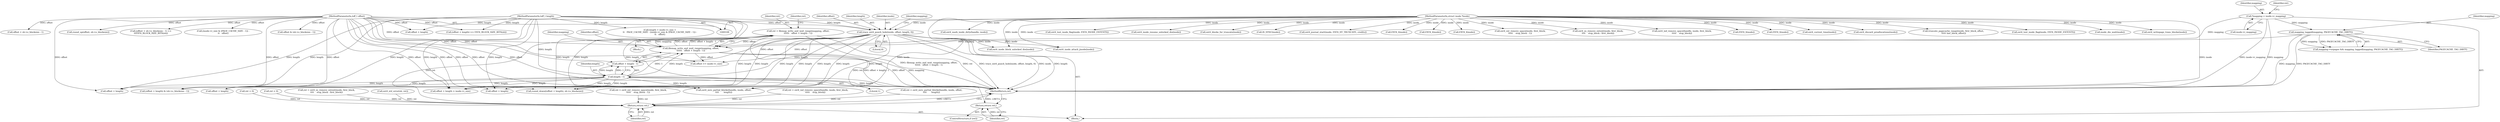 digraph "0_linux_ea3d7209ca01da209cda6f0dea8be9cc4b7a933b_6@integer" {
"1000158" [label="(Call,ret = filemap_write_and_wait_range(mapping, offset,\n\t\t\t\t\t\t   offset + length - 1))"];
"1000160" [label="(Call,filemap_write_and_wait_range(mapping, offset,\n\t\t\t\t\t\t   offset + length - 1))"];
"1000122" [label="(Call,*mapping = inode->i_mapping)"];
"1000154" [label="(Call,mapping_tagged(mapping, PAGECACHE_TAG_DIRTY))"];
"1000110" [label="(MethodParameterIn,loff_t offset)"];
"1000144" [label="(Call,trace_ext4_punch_hole(inode, offset, length, 0))"];
"1000109" [label="(MethodParameterIn,struct inode *inode)"];
"1000111" [label="(MethodParameterIn,loff_t length)"];
"1000165" [label="(Call,length - 1)"];
"1000170" [label="(Return,return ret;)"];
"1000428" [label="(Return,return ret;)"];
"1000381" [label="(Call,ext4_ind_remove_space(handle, inode, first_block,\n\t\t\t\t\t    stop_block))"];
"1000157" [label="(Block,)"];
"1000154" [label="(Call,mapping_tagged(mapping, PAGECACHE_TAG_DIRTY))"];
"1000259" [label="(Call,offset + length)"];
"1000362" [label="(Call,EXT4_I(inode))"];
"1000162" [label="(Identifier,offset)"];
"1000110" [label="(MethodParameterIn,loff_t offset)"];
"1000330" [label="(Call,offset + length)"];
"1000156" [label="(Identifier,PAGECACHE_TAG_DIRTY)"];
"1000417" [label="(Call,EXT4_I(inode))"];
"1000123" [label="(Identifier,mapping)"];
"1000163" [label="(Call,offset + length - 1)"];
"1000168" [label="(ControlStructure,if (ret))"];
"1000155" [label="(Identifier,mapping)"];
"1000186" [label="(Call,offset + length)"];
"1000405" [label="(Call,ext4_current_time(inode))"];
"1000348" [label="(Call,ret = ext4_es_remove_extent(inode, first_block,\n\t\t\t\t    stop_block - first_block))"];
"1000170" [label="(Return,return ret;)"];
"1000161" [label="(Identifier,mapping)"];
"1000346" [label="(Call,ext4_discard_preallocations(inode))"];
"1000301" [label="(Call,ext4_std_error(sb, ret))"];
"1000270" [label="(Call,truncate_pagecache_range(inode, first_block_offset,\n \t\t\t\t\t last_block_offset))"];
"1000258" [label="(Call,round_down((offset + length), sb->s_blocksize))"];
"1000150" [label="(Call,mapping->nrpages && mapping_tagged(mapping, PAGECACHE_TAG_DIRTY))"];
"1000317" [label="(Call,(offset + sb->s_blocksize - 1) >>\n\t\tEXT4_BLOCK_SIZE_BITS(sb))"];
"1000219" [label="(Call,(offset + length) & (sb->s_blocksize - 1))"];
"1000147" [label="(Identifier,length)"];
"1000160" [label="(Call,filemap_write_and_wait_range(mapping, offset,\n\t\t\t\t\t\t   offset + length - 1))"];
"1000169" [label="(Identifier,ret)"];
"1000111" [label="(MethodParameterIn,loff_t length)"];
"1000370" [label="(Call,ret = ext4_ext_remove_space(inode, first_block,\n\t\t\t\t\t    stop_block - 1))"];
"1000275" [label="(Call,ext4_test_inode_flag(inode, EXT4_INODE_EXTENTS))"];
"1000240" [label="(Call,inode_dio_wait(inode))"];
"1000165" [label="(Call,length - 1)"];
"1000112" [label="(Block,)"];
"1000185" [label="(Call,offset + length > inode->i_size)"];
"1000280" [label="(Call,ext4_writepage_trans_blocks(inode))"];
"1000133" [label="(Identifier,ret)"];
"1000145" [label="(Identifier,inode)"];
"1000407" [label="(Call,ext4_mark_inode_dirty(handle, inode))"];
"1000220" [label="(Call,offset + length)"];
"1000367" [label="(Call,ext4_test_inode_flag(inode, EXT4_INODE_EXTENTS))"];
"1000122" [label="(Call,*mapping = inode->i_mapping)"];
"1000193" [label="(Call,length = inode->i_size +\n\t\t   PAGE_CACHE_SIZE - (inode->i_size & (PAGE_CACHE_SIZE - 1)) -\n\t\t   offset)"];
"1000429" [label="(Identifier,ret)"];
"1000152" [label="(Identifier,mapping)"];
"1000379" [label="(Call,ret = ext4_ind_remove_space(handle, inode, first_block,\n\t\t\t\t\t    stop_block))"];
"1000305" [label="(Call,ret = ext4_zero_partial_blocks(handle, inode, offset,\n\t\t\t\t       length))"];
"1000238" [label="(Call,ext4_inode_block_unlocked_dio(inode))"];
"1000178" [label="(Call,offset >= inode->i_size)"];
"1000201" [label="(Call,(inode->i_size & (PAGE_CACHE_SIZE - 1)) -\n\t\t   offset)"];
"1000158" [label="(Call,ret = filemap_write_and_wait_range(mapping, offset,\n\t\t\t\t\t\t   offset + length - 1))"];
"1000329" [label="(Call,(offset + length) >> EXT4_BLOCK_SIZE_BITS(sb))"];
"1000231" [label="(Call,ext4_inode_attach_jinode(inode))"];
"1000212" [label="(Call,offset & (sb->s_blocksize - 1))"];
"1000318" [label="(Call,offset + sb->s_blocksize - 1)"];
"1000167" [label="(Literal,1)"];
"1000132" [label="(Call,ret = 0)"];
"1000420" [label="(Call,ext4_inode_resume_unlocked_dio(inode))"];
"1000307" [label="(Call,ext4_zero_partial_blocks(handle, inode, offset,\n\t\t\t\t       length))"];
"1000430" [label="(MethodReturn,int)"];
"1000285" [label="(Call,ext4_blocks_for_truncate(inode))"];
"1000148" [label="(Literal,0)"];
"1000393" [label="(Call,IS_SYNC(inode))"];
"1000234" [label="(Call,ret < 0)"];
"1000289" [label="(Call,ext4_journal_start(inode, EXT4_HT_TRUNCATE, credits))"];
"1000146" [label="(Identifier,offset)"];
"1000171" [label="(Identifier,ret)"];
"1000159" [label="(Identifier,ret)"];
"1000250" [label="(Call,round_up(offset, sb->s_blocksize))"];
"1000245" [label="(Call,EXT4_I(inode))"];
"1000343" [label="(Call,EXT4_I(inode))"];
"1000389" [label="(Call,EXT4_I(inode))"];
"1000166" [label="(Identifier,length)"];
"1000109" [label="(MethodParameterIn,struct inode *inode)"];
"1000428" [label="(Return,return ret;)"];
"1000124" [label="(Call,inode->i_mapping)"];
"1000372" [label="(Call,ext4_ext_remove_space(inode, first_block,\n\t\t\t\t\t    stop_block - 1))"];
"1000350" [label="(Call,ext4_es_remove_extent(inode, first_block,\n\t\t\t\t    stop_block - first_block))"];
"1000144" [label="(Call,trace_ext4_punch_hole(inode, offset, length, 0))"];
"1000158" -> "1000157"  [label="AST: "];
"1000158" -> "1000160"  [label="CFG: "];
"1000159" -> "1000158"  [label="AST: "];
"1000160" -> "1000158"  [label="AST: "];
"1000169" -> "1000158"  [label="CFG: "];
"1000158" -> "1000430"  [label="DDG: ret"];
"1000158" -> "1000430"  [label="DDG: filemap_write_and_wait_range(mapping, offset,\n\t\t\t\t\t\t   offset + length - 1)"];
"1000160" -> "1000158"  [label="DDG: mapping"];
"1000160" -> "1000158"  [label="DDG: offset"];
"1000160" -> "1000158"  [label="DDG: offset + length - 1"];
"1000158" -> "1000170"  [label="DDG: ret"];
"1000158" -> "1000428"  [label="DDG: ret"];
"1000160" -> "1000163"  [label="CFG: "];
"1000161" -> "1000160"  [label="AST: "];
"1000162" -> "1000160"  [label="AST: "];
"1000163" -> "1000160"  [label="AST: "];
"1000160" -> "1000430"  [label="DDG: offset + length - 1"];
"1000160" -> "1000430"  [label="DDG: offset"];
"1000160" -> "1000430"  [label="DDG: mapping"];
"1000122" -> "1000160"  [label="DDG: mapping"];
"1000154" -> "1000160"  [label="DDG: mapping"];
"1000110" -> "1000160"  [label="DDG: offset"];
"1000144" -> "1000160"  [label="DDG: offset"];
"1000165" -> "1000160"  [label="DDG: length"];
"1000165" -> "1000160"  [label="DDG: 1"];
"1000160" -> "1000178"  [label="DDG: offset"];
"1000122" -> "1000112"  [label="AST: "];
"1000122" -> "1000124"  [label="CFG: "];
"1000123" -> "1000122"  [label="AST: "];
"1000124" -> "1000122"  [label="AST: "];
"1000133" -> "1000122"  [label="CFG: "];
"1000122" -> "1000430"  [label="DDG: mapping"];
"1000122" -> "1000430"  [label="DDG: inode->i_mapping"];
"1000122" -> "1000154"  [label="DDG: mapping"];
"1000154" -> "1000150"  [label="AST: "];
"1000154" -> "1000156"  [label="CFG: "];
"1000155" -> "1000154"  [label="AST: "];
"1000156" -> "1000154"  [label="AST: "];
"1000150" -> "1000154"  [label="CFG: "];
"1000154" -> "1000430"  [label="DDG: mapping"];
"1000154" -> "1000430"  [label="DDG: PAGECACHE_TAG_DIRTY"];
"1000154" -> "1000150"  [label="DDG: mapping"];
"1000154" -> "1000150"  [label="DDG: PAGECACHE_TAG_DIRTY"];
"1000110" -> "1000108"  [label="AST: "];
"1000110" -> "1000430"  [label="DDG: offset"];
"1000110" -> "1000144"  [label="DDG: offset"];
"1000110" -> "1000163"  [label="DDG: offset"];
"1000110" -> "1000178"  [label="DDG: offset"];
"1000110" -> "1000185"  [label="DDG: offset"];
"1000110" -> "1000186"  [label="DDG: offset"];
"1000110" -> "1000201"  [label="DDG: offset"];
"1000110" -> "1000212"  [label="DDG: offset"];
"1000110" -> "1000219"  [label="DDG: offset"];
"1000110" -> "1000220"  [label="DDG: offset"];
"1000110" -> "1000250"  [label="DDG: offset"];
"1000110" -> "1000258"  [label="DDG: offset"];
"1000110" -> "1000259"  [label="DDG: offset"];
"1000110" -> "1000307"  [label="DDG: offset"];
"1000110" -> "1000317"  [label="DDG: offset"];
"1000110" -> "1000318"  [label="DDG: offset"];
"1000110" -> "1000329"  [label="DDG: offset"];
"1000110" -> "1000330"  [label="DDG: offset"];
"1000144" -> "1000112"  [label="AST: "];
"1000144" -> "1000148"  [label="CFG: "];
"1000145" -> "1000144"  [label="AST: "];
"1000146" -> "1000144"  [label="AST: "];
"1000147" -> "1000144"  [label="AST: "];
"1000148" -> "1000144"  [label="AST: "];
"1000152" -> "1000144"  [label="CFG: "];
"1000144" -> "1000430"  [label="DDG: trace_ext4_punch_hole(inode, offset, length, 0)"];
"1000144" -> "1000430"  [label="DDG: inode"];
"1000144" -> "1000430"  [label="DDG: length"];
"1000109" -> "1000144"  [label="DDG: inode"];
"1000111" -> "1000144"  [label="DDG: length"];
"1000144" -> "1000163"  [label="DDG: offset"];
"1000144" -> "1000165"  [label="DDG: length"];
"1000144" -> "1000178"  [label="DDG: offset"];
"1000144" -> "1000185"  [label="DDG: length"];
"1000144" -> "1000186"  [label="DDG: length"];
"1000144" -> "1000219"  [label="DDG: length"];
"1000144" -> "1000220"  [label="DDG: length"];
"1000144" -> "1000231"  [label="DDG: inode"];
"1000144" -> "1000238"  [label="DDG: inode"];
"1000144" -> "1000258"  [label="DDG: length"];
"1000144" -> "1000259"  [label="DDG: length"];
"1000144" -> "1000307"  [label="DDG: length"];
"1000109" -> "1000108"  [label="AST: "];
"1000109" -> "1000430"  [label="DDG: inode"];
"1000109" -> "1000231"  [label="DDG: inode"];
"1000109" -> "1000238"  [label="DDG: inode"];
"1000109" -> "1000240"  [label="DDG: inode"];
"1000109" -> "1000245"  [label="DDG: inode"];
"1000109" -> "1000270"  [label="DDG: inode"];
"1000109" -> "1000275"  [label="DDG: inode"];
"1000109" -> "1000280"  [label="DDG: inode"];
"1000109" -> "1000285"  [label="DDG: inode"];
"1000109" -> "1000289"  [label="DDG: inode"];
"1000109" -> "1000307"  [label="DDG: inode"];
"1000109" -> "1000343"  [label="DDG: inode"];
"1000109" -> "1000346"  [label="DDG: inode"];
"1000109" -> "1000350"  [label="DDG: inode"];
"1000109" -> "1000362"  [label="DDG: inode"];
"1000109" -> "1000367"  [label="DDG: inode"];
"1000109" -> "1000372"  [label="DDG: inode"];
"1000109" -> "1000381"  [label="DDG: inode"];
"1000109" -> "1000389"  [label="DDG: inode"];
"1000109" -> "1000393"  [label="DDG: inode"];
"1000109" -> "1000405"  [label="DDG: inode"];
"1000109" -> "1000407"  [label="DDG: inode"];
"1000109" -> "1000417"  [label="DDG: inode"];
"1000109" -> "1000420"  [label="DDG: inode"];
"1000111" -> "1000108"  [label="AST: "];
"1000111" -> "1000430"  [label="DDG: length"];
"1000111" -> "1000165"  [label="DDG: length"];
"1000111" -> "1000185"  [label="DDG: length"];
"1000111" -> "1000186"  [label="DDG: length"];
"1000111" -> "1000193"  [label="DDG: length"];
"1000111" -> "1000219"  [label="DDG: length"];
"1000111" -> "1000220"  [label="DDG: length"];
"1000111" -> "1000258"  [label="DDG: length"];
"1000111" -> "1000259"  [label="DDG: length"];
"1000111" -> "1000307"  [label="DDG: length"];
"1000111" -> "1000329"  [label="DDG: length"];
"1000111" -> "1000330"  [label="DDG: length"];
"1000165" -> "1000163"  [label="AST: "];
"1000165" -> "1000167"  [label="CFG: "];
"1000166" -> "1000165"  [label="AST: "];
"1000167" -> "1000165"  [label="AST: "];
"1000163" -> "1000165"  [label="CFG: "];
"1000165" -> "1000430"  [label="DDG: length"];
"1000165" -> "1000163"  [label="DDG: length"];
"1000165" -> "1000163"  [label="DDG: 1"];
"1000165" -> "1000185"  [label="DDG: length"];
"1000165" -> "1000186"  [label="DDG: length"];
"1000165" -> "1000219"  [label="DDG: length"];
"1000165" -> "1000220"  [label="DDG: length"];
"1000165" -> "1000258"  [label="DDG: length"];
"1000165" -> "1000259"  [label="DDG: length"];
"1000165" -> "1000307"  [label="DDG: length"];
"1000170" -> "1000168"  [label="AST: "];
"1000170" -> "1000171"  [label="CFG: "];
"1000171" -> "1000170"  [label="AST: "];
"1000430" -> "1000170"  [label="CFG: "];
"1000170" -> "1000430"  [label="DDG: <RET>"];
"1000171" -> "1000170"  [label="DDG: ret"];
"1000428" -> "1000112"  [label="AST: "];
"1000428" -> "1000429"  [label="CFG: "];
"1000429" -> "1000428"  [label="AST: "];
"1000430" -> "1000428"  [label="CFG: "];
"1000428" -> "1000430"  [label="DDG: <RET>"];
"1000429" -> "1000428"  [label="DDG: ret"];
"1000348" -> "1000428"  [label="DDG: ret"];
"1000234" -> "1000428"  [label="DDG: ret"];
"1000301" -> "1000428"  [label="DDG: ret"];
"1000379" -> "1000428"  [label="DDG: ret"];
"1000305" -> "1000428"  [label="DDG: ret"];
"1000132" -> "1000428"  [label="DDG: ret"];
"1000370" -> "1000428"  [label="DDG: ret"];
}
